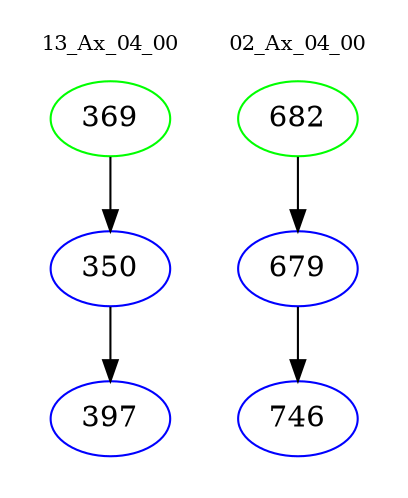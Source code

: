 digraph{
subgraph cluster_0 {
color = white
label = "13_Ax_04_00";
fontsize=10;
T0_369 [label="369", color="green"]
T0_369 -> T0_350 [color="black"]
T0_350 [label="350", color="blue"]
T0_350 -> T0_397 [color="black"]
T0_397 [label="397", color="blue"]
}
subgraph cluster_1 {
color = white
label = "02_Ax_04_00";
fontsize=10;
T1_682 [label="682", color="green"]
T1_682 -> T1_679 [color="black"]
T1_679 [label="679", color="blue"]
T1_679 -> T1_746 [color="black"]
T1_746 [label="746", color="blue"]
}
}
